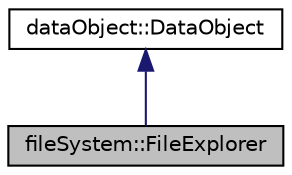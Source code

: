 digraph "fileSystem::FileExplorer"
{
 // LATEX_PDF_SIZE
  edge [fontname="Helvetica",fontsize="10",labelfontname="Helvetica",labelfontsize="10"];
  node [fontname="Helvetica",fontsize="10",shape=record];
  Node1 [label="fileSystem::FileExplorer",height=0.2,width=0.4,color="black", fillcolor="grey75", style="filled", fontcolor="black",tooltip="ディレクトリクラス"];
  Node2 -> Node1 [dir="back",color="midnightblue",fontsize="10",style="solid",fontname="Helvetica"];
  Node2 [label="dataObject::DataObject",height=0.2,width=0.4,color="black", fillcolor="white", style="filled",URL="$classdata_object_1_1_data_object.html",tooltip="基本型クラス"];
}
